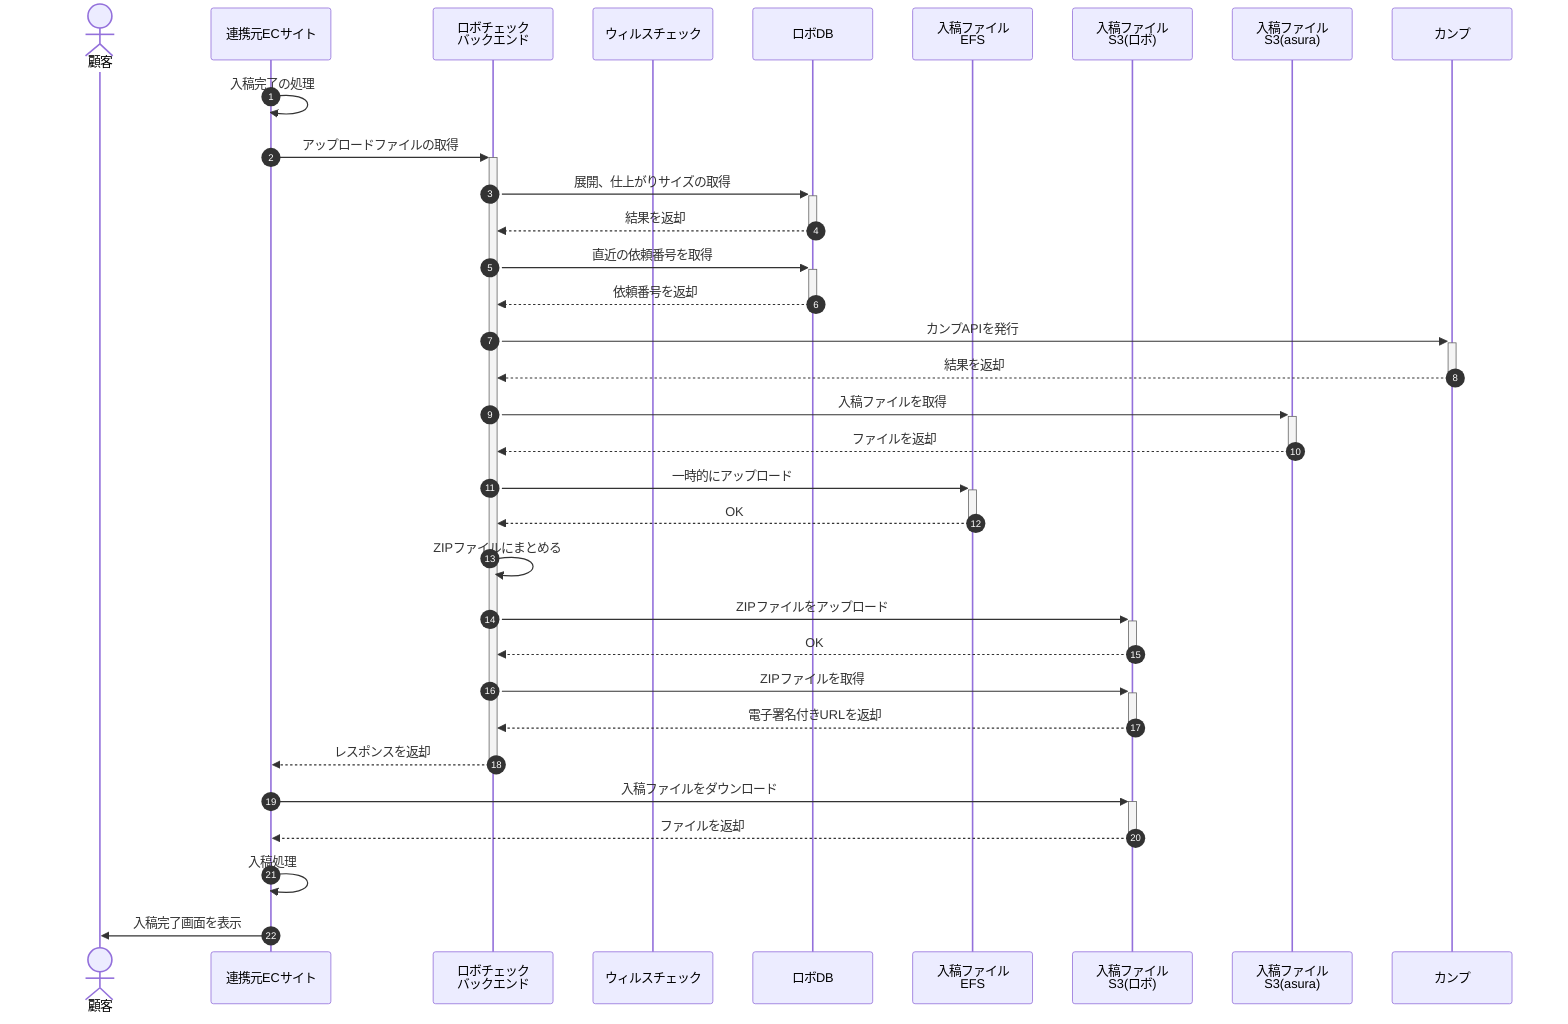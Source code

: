 sequenceDiagram
    autonumber
    actor customer as 顧客
    participant renkei_site as 連携元ECサイト
    participant robocheck_be as ロボチェック<br>バックエンド
    participant with_secure as ウィルスチェック
    participant robocheck_db as ロボDB
    participant nyuko_file_efs as 入稿ファイル<br>EFS
    participant nyuko_file_s3 as 入稿ファイル<br>S3(ロボ)
    participant nyuko_file_s3_asura as 入稿ファイル<br>S3(asura)
    participant comp_api as カンプ

    %% 入稿完了の処理
    renkei_site ->> renkei_site: 入稿完了の処理
    renkei_site ->>+ robocheck_be: アップロードファイルの取得
    %% カンプAPI
    robocheck_be ->>+ robocheck_db: 展開、仕上がりサイズの取得
    robocheck_db -->>- robocheck_be: 結果を返却
    robocheck_be ->>+ robocheck_db: 直近の依頼番号を取得
    robocheck_db -->>- robocheck_be: 依頼番号を返却
    robocheck_be ->>+ comp_api: カンプAPIを発行
    comp_api -->>- robocheck_be: 結果を返却
    %% アップロードファイル
    robocheck_be ->>+ nyuko_file_s3_asura: 入稿ファイルを取得
    nyuko_file_s3_asura -->>- robocheck_be: ファイルを返却
    robocheck_be ->>+ nyuko_file_efs: 一時的にアップロード
    nyuko_file_efs -->>- robocheck_be: OK
    robocheck_be ->> robocheck_be: ZIPファイルにまとめる
    robocheck_be ->>+ nyuko_file_s3: ZIPファイルをアップロード
    nyuko_file_s3 -->>- robocheck_be: OK
    robocheck_be ->>+ nyuko_file_s3: ZIPファイルを取得
    nyuko_file_s3 -->>- robocheck_be: 電子署名付きURLを返却
    robocheck_be -->>- renkei_site: レスポンスを返却
    renkei_site ->>+ nyuko_file_s3: 入稿ファイルをダウンロード
    nyuko_file_s3 -->>- renkei_site: ファイルを返却
    renkei_site ->> renkei_site: 入稿処理
    renkei_site ->> customer: 入稿完了画面を表示